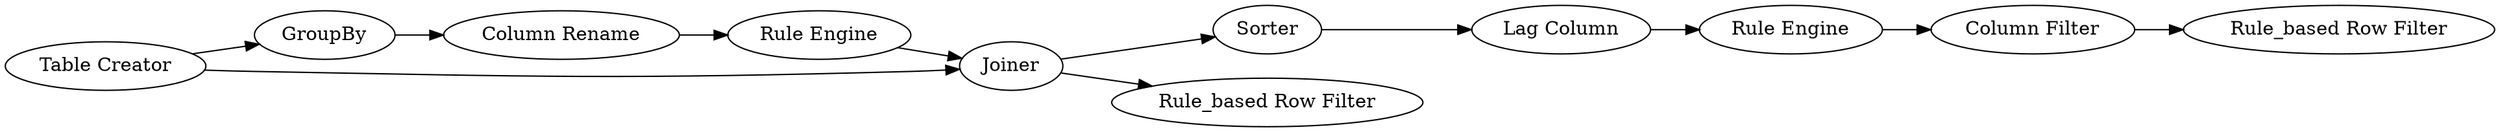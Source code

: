digraph {
	"-1958453185564849669_2" [label=GroupBy]
	"-1958453185564849669_7" [label="Lag Column"]
	"-1958453185564849669_1" [label="Table Creator"]
	"-1958453185564849669_6" [label=Sorter]
	"-1958453185564849669_10" [label="Column Filter"]
	"-1958453185564849669_5" [label=Joiner]
	"-1958453185564849669_8" [label="Rule Engine"]
	"-1958453185564849669_9" [label="Rule_based Row Filter"]
	"-1958453185564849669_3" [label="Column Rename"]
	"-1958453185564849669_11" [label="Rule_based Row Filter"]
	"-1958453185564849669_4" [label="Rule Engine"]
	"-1958453185564849669_4" -> "-1958453185564849669_5"
	"-1958453185564849669_8" -> "-1958453185564849669_10"
	"-1958453185564849669_2" -> "-1958453185564849669_3"
	"-1958453185564849669_1" -> "-1958453185564849669_2"
	"-1958453185564849669_7" -> "-1958453185564849669_8"
	"-1958453185564849669_10" -> "-1958453185564849669_9"
	"-1958453185564849669_6" -> "-1958453185564849669_7"
	"-1958453185564849669_5" -> "-1958453185564849669_11"
	"-1958453185564849669_3" -> "-1958453185564849669_4"
	"-1958453185564849669_1" -> "-1958453185564849669_5"
	"-1958453185564849669_5" -> "-1958453185564849669_6"
	rankdir=LR
}
